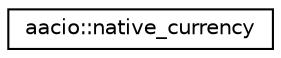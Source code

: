 digraph "Graphical Class Hierarchy"
{
  edge [fontname="Helvetica",fontsize="10",labelfontname="Helvetica",labelfontsize="10"];
  node [fontname="Helvetica",fontsize="10",shape=record];
  rankdir="LR";
  Node0 [label="aacio::native_currency",height=0.2,width=0.4,color="black", fillcolor="white", style="filled",URL="$structaacio_1_1native__currency.html"];
}
